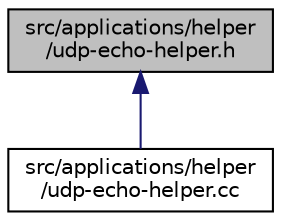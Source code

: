digraph "src/applications/helper/udp-echo-helper.h"
{
 // LATEX_PDF_SIZE
  edge [fontname="Helvetica",fontsize="10",labelfontname="Helvetica",labelfontsize="10"];
  node [fontname="Helvetica",fontsize="10",shape=record];
  Node1 [label="src/applications/helper\l/udp-echo-helper.h",height=0.2,width=0.4,color="black", fillcolor="grey75", style="filled", fontcolor="black",tooltip=" "];
  Node1 -> Node2 [dir="back",color="midnightblue",fontsize="10",style="solid",fontname="Helvetica"];
  Node2 [label="src/applications/helper\l/udp-echo-helper.cc",height=0.2,width=0.4,color="black", fillcolor="white", style="filled",URL="$udp-echo-helper_8cc.html",tooltip=" "];
}
